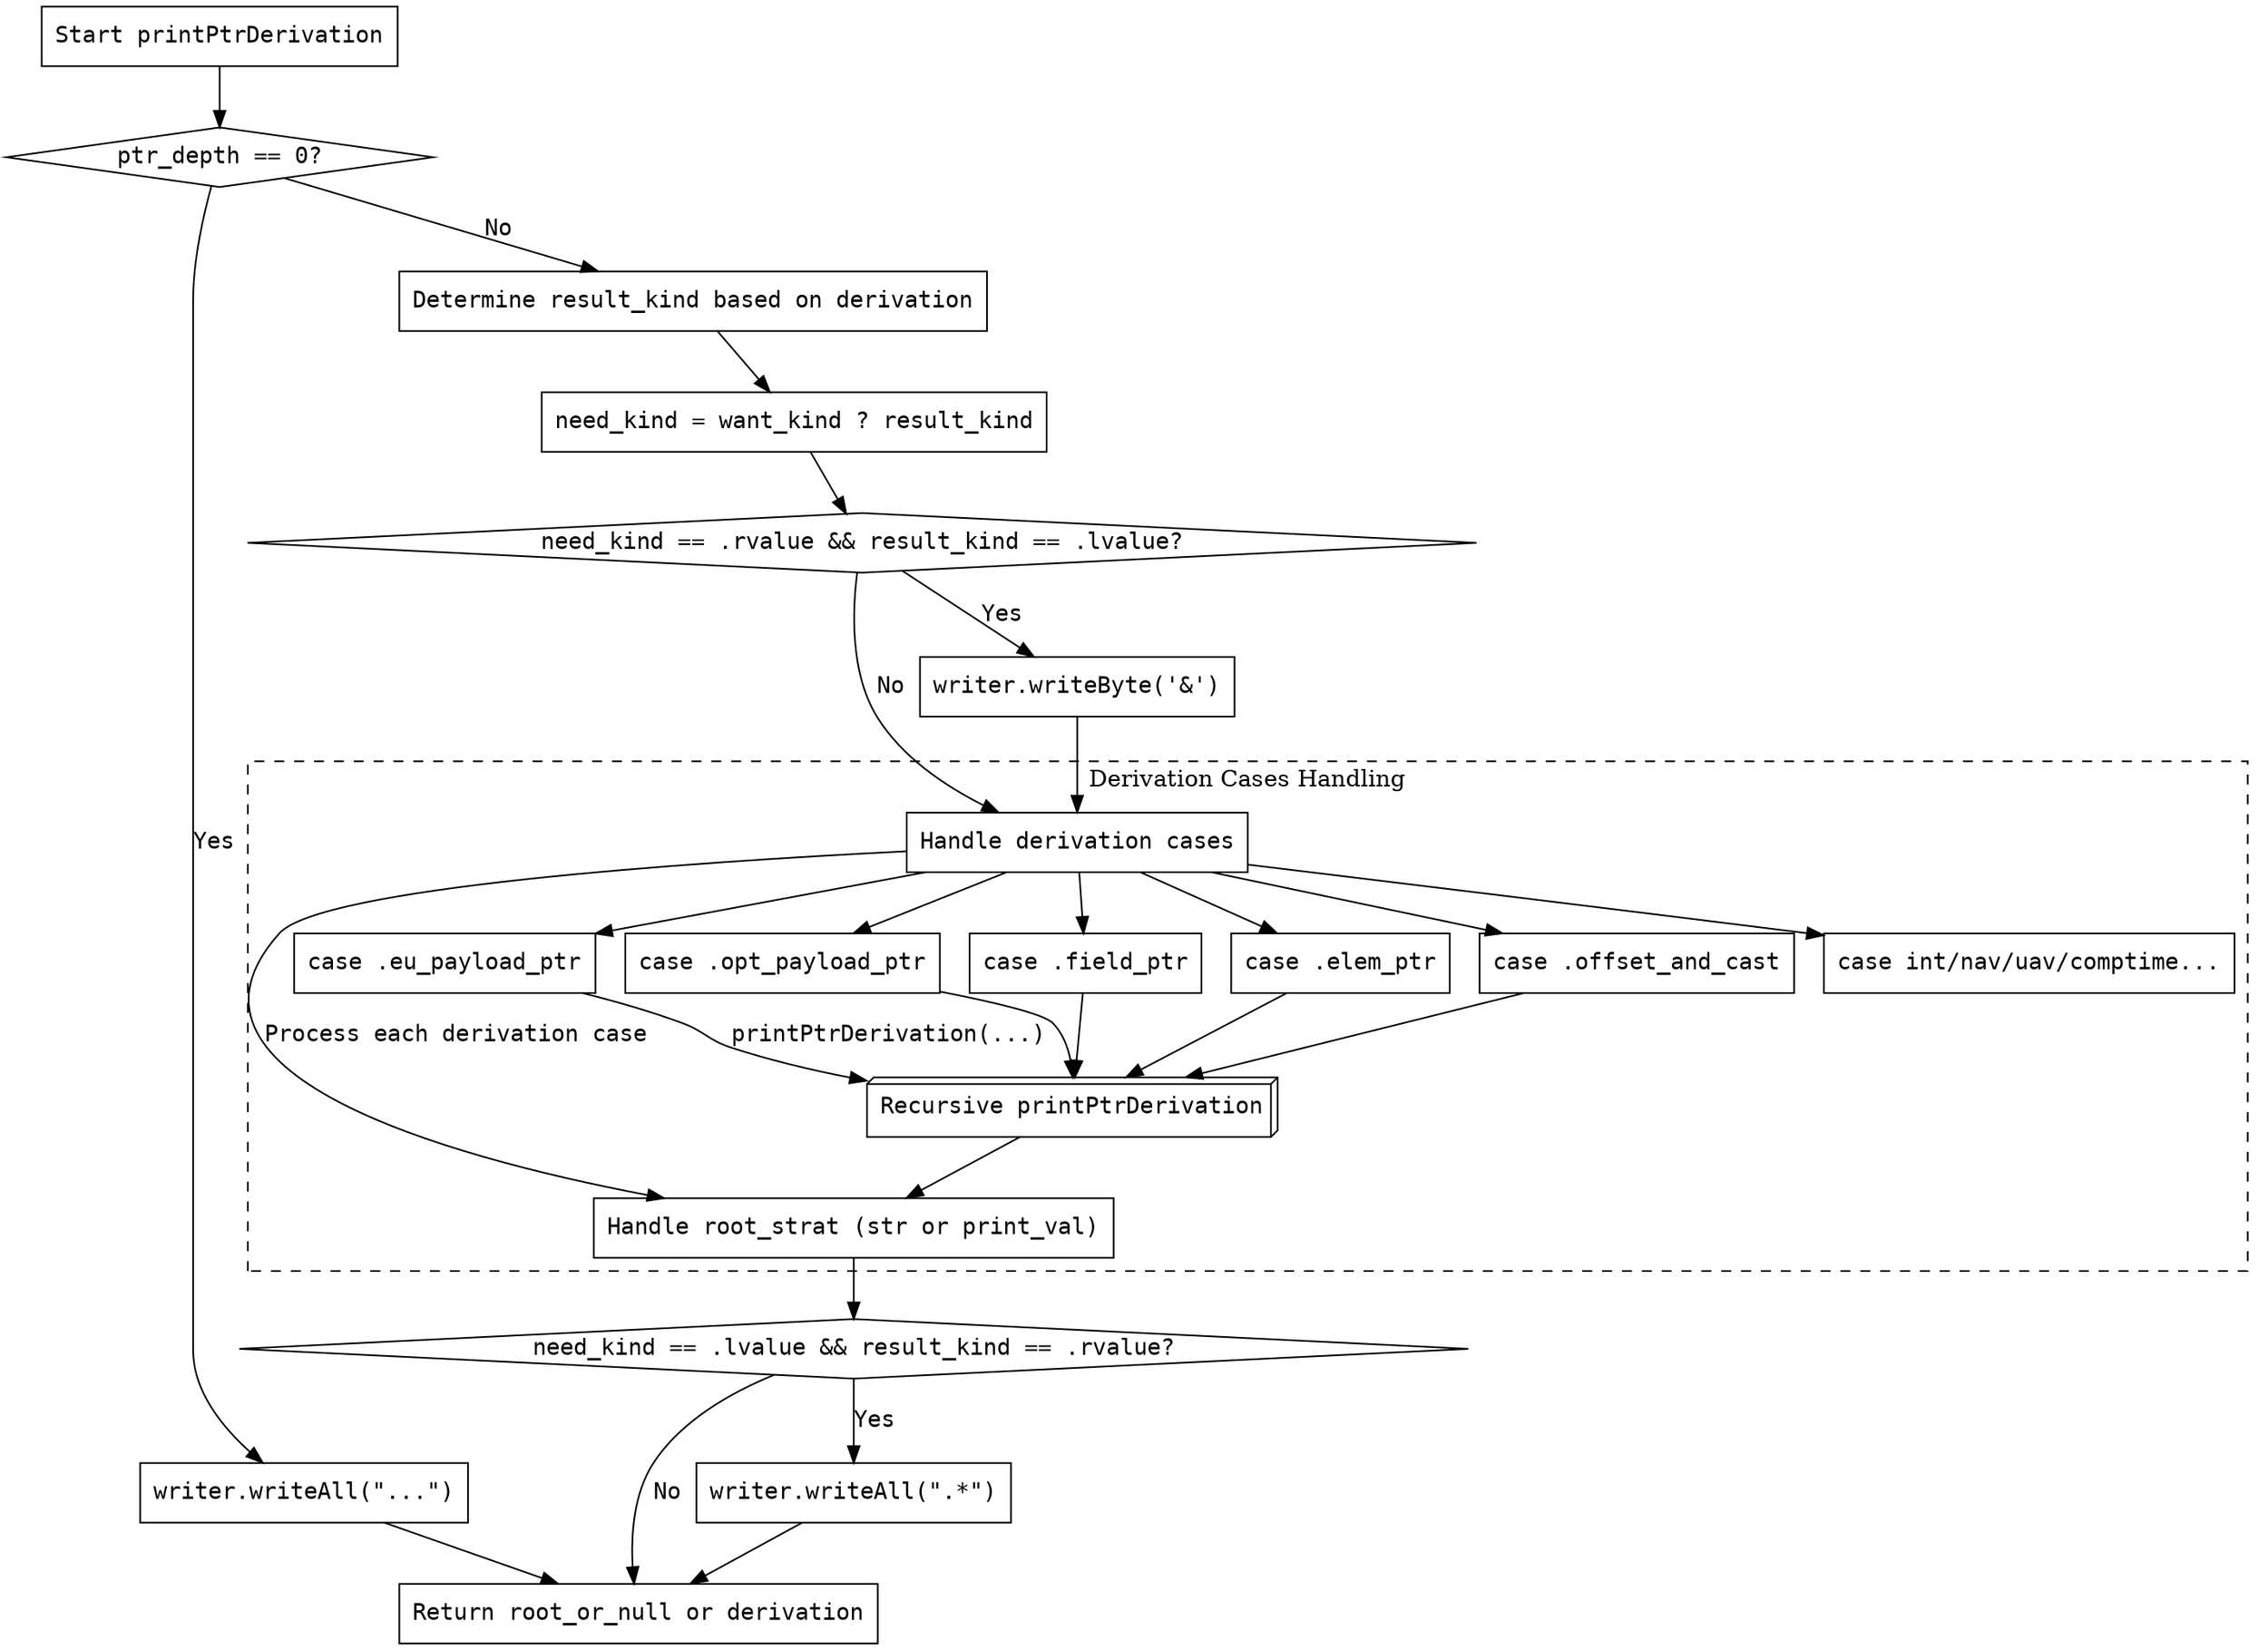 
digraph printPtrDerivation {
    node [shape=rectangle, fontname="Courier"];
    edge [fontname="Courier"];

    start [label="Start printPtrDerivation"];
    check_ptr_depth [label="ptr_depth == 0?", shape=diamond];
    write_ellipsis [label="writer.writeAll(\"...\")"];
    determine_result_kind [label="Determine result_kind based on derivation"];
    check_need_kind [label="need_kind = want_kind ? result_kind"];
    check_add_ampersand [label="need_kind == .rvalue && result_kind == .lvalue?", shape=diamond];
    write_ampersand [label="writer.writeByte('&')"];
    handle_derivation [label="Handle derivation cases"];
    handle_root_strat [label="Handle root_strat (str or print_val)"];
    check_add_deref [label="need_kind == .lvalue && result_kind == .rvalue?", shape=diamond];
    write_deref [label="writer.writeAll(\".*\")"];
    return [label="Return root_or_null or derivation"];

    start -> check_ptr_depth;
    check_ptr_depth -> write_ellipsis [label="Yes"];
    check_ptr_depth -> determine_result_kind [label="No"];
    write_ellipsis -> return;

    determine_result_kind -> check_need_kind;
    check_need_kind -> check_add_ampersand;
    check_add_ampersand -> write_ampersand [label="Yes"];
    check_add_ampersand -> handle_derivation [label="No"];

    write_ampersand -> handle_derivation;

    handle_derivation -> handle_root_strat [label="Process each derivation case"];
    handle_root_strat -> check_add_deref;

    check_add_deref -> write_deref [label="Yes"];
    check_add_deref -> return [label="No"];
    write_deref -> return;

    // Subgraph for derivation cases
    subgraph cluster_derivation {
        label="Derivation Cases Handling";
        style=dashed;
        
        case_eu_payload [label="case .eu_payload_ptr"];
        case_opt_payload [label="case .opt_payload_ptr"];
        case_field_ptr [label="case .field_ptr"];
        case_elem_ptr [label="case .elem_ptr"];
        case_offset_cast [label="case .offset_and_cast"];
        case_other [label="case int/nav/uav/comptime..."];

        handle_derivation -> case_eu_payload;
        handle_derivation -> case_opt_payload;
        handle_derivation -> case_field_ptr;
        handle_derivation -> case_elem_ptr;
        handle_derivation -> case_offset_cast;
        handle_derivation -> case_other;

        // Recursive calls
        case_eu_payload -> recursive_call [label="printPtrDerivation(...)"];
        case_opt_payload -> recursive_call;
        case_field_ptr -> recursive_call;
        case_elem_ptr -> recursive_call;
        case_offset_cast -> recursive_call;
        recursive_call [label="Recursive printPtrDerivation", shape=box3d];
        recursive_call -> handle_root_strat;
    }
}
